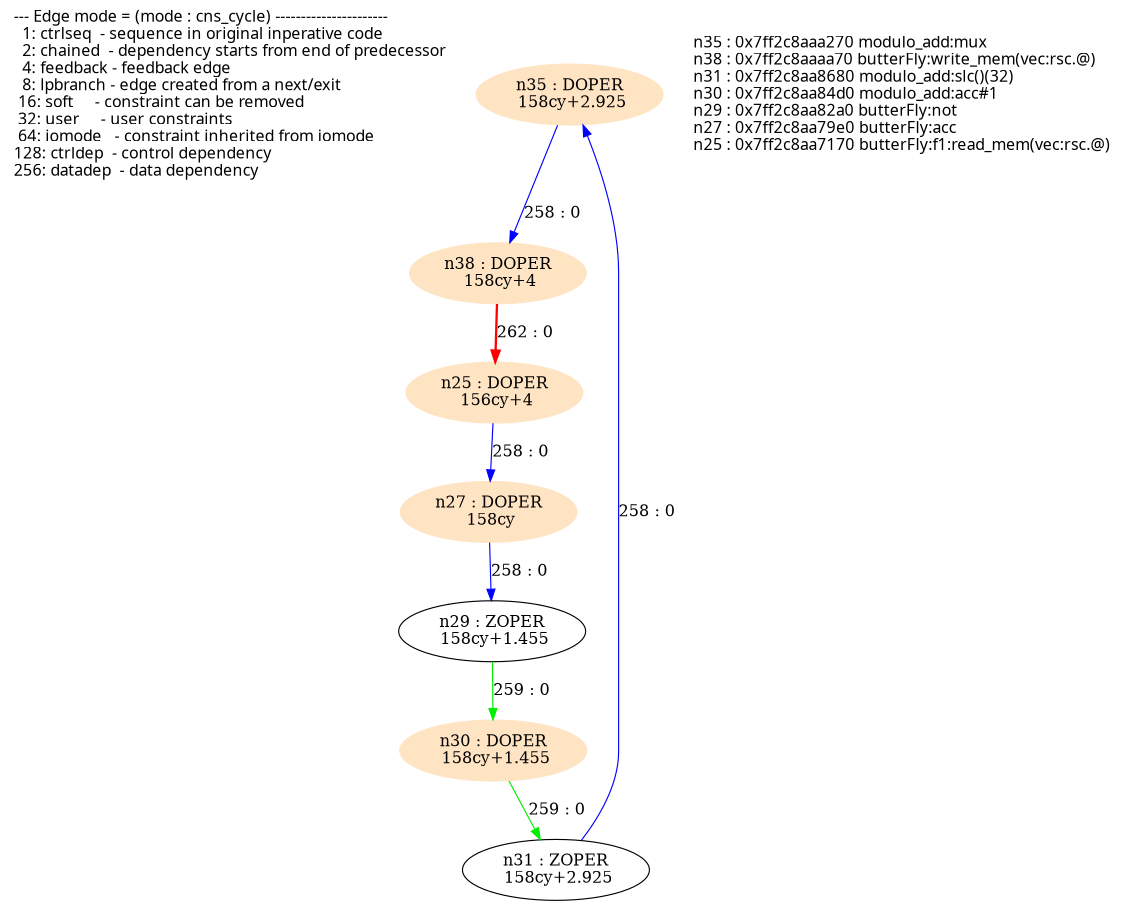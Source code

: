 digraph G {
  size="7.5,10"; center=true; ratio=auto;
  m1[fontname=Fixed,labeljust=left,label="--- Edge mode = (mode : cns_cycle) ----------------------\l  1: ctrlseq  - sequence in original inperative code     \l  2: chained  - dependency starts from end of predecessor\l  4: feedback - feedback edge                            \l  8: lpbranch - edge created from a next/exit            \l 16: soft     - constraint can be removed                \l 32: user     - user constraints                         \l 64: iomode   - constraint inherited from iomode         \l128: ctrldep  - control dependency                       \l256: datadep  - data dependency                          \l",shape=none];
  n35[label="n35 : DOPER\n 158cy+2.925\n",shape=ellipse,style=filled,color=bisque];
  n38[label="n38 : DOPER\n 158cy+4\n",shape=ellipse,style=filled,color=bisque];
  n31[label="n31 : ZOPER\n 158cy+2.925\n",shape=ellipse];
  n30[label="n30 : DOPER\n 158cy+1.455\n",shape=ellipse,style=filled,color=bisque];
  n29[label="n29 : ZOPER\n 158cy+1.455\n",shape=ellipse];
  n27[label="n27 : DOPER\n 158cy\n",shape=ellipse,style=filled,color=bisque];
  n25[label="n25 : DOPER\n 156cy+4\n",shape=ellipse,style=filled,color=bisque];
  m2[fontname=Fixed,labeljust=left,label="n35 : 0x7ff2c8aaa270 modulo_add:mux\ln38 : 0x7ff2c8aaaa70 butterFly:write_mem(vec:rsc.@)\ln31 : 0x7ff2c8aa8680 modulo_add:slc()(32)\ln30 : 0x7ff2c8aa84d0 modulo_add:acc#1\ln29 : 0x7ff2c8aa82a0 butterFly:not\ln27 : 0x7ff2c8aa79e0 butterFly:acc\ln25 : 0x7ff2c8aa7170 butterFly:f1:read_mem(vec:rsc.@)\l",shape=none];
  n35 -> n38[label="258 : 0",color=blue];
  n31 -> n35[label="258 : 0",color=blue];
  n30 -> n31[label="259 : 0",color=green2];
  n29 -> n30[label="259 : 0",color=green2];
  n27 -> n29[label="258 : 0",color=blue];
  n25 -> n27[label="258 : 0",color=blue];
  n38 -> n25[label="262 : 0",color=red, style=bold];
}

